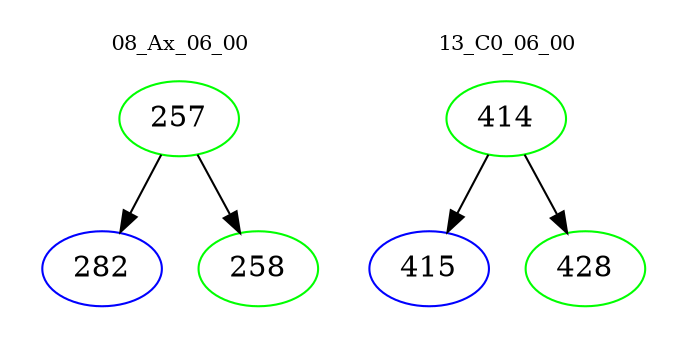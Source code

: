 digraph{
subgraph cluster_0 {
color = white
label = "08_Ax_06_00";
fontsize=10;
T0_257 [label="257", color="green"]
T0_257 -> T0_282 [color="black"]
T0_282 [label="282", color="blue"]
T0_257 -> T0_258 [color="black"]
T0_258 [label="258", color="green"]
}
subgraph cluster_1 {
color = white
label = "13_C0_06_00";
fontsize=10;
T1_414 [label="414", color="green"]
T1_414 -> T1_415 [color="black"]
T1_415 [label="415", color="blue"]
T1_414 -> T1_428 [color="black"]
T1_428 [label="428", color="green"]
}
}
